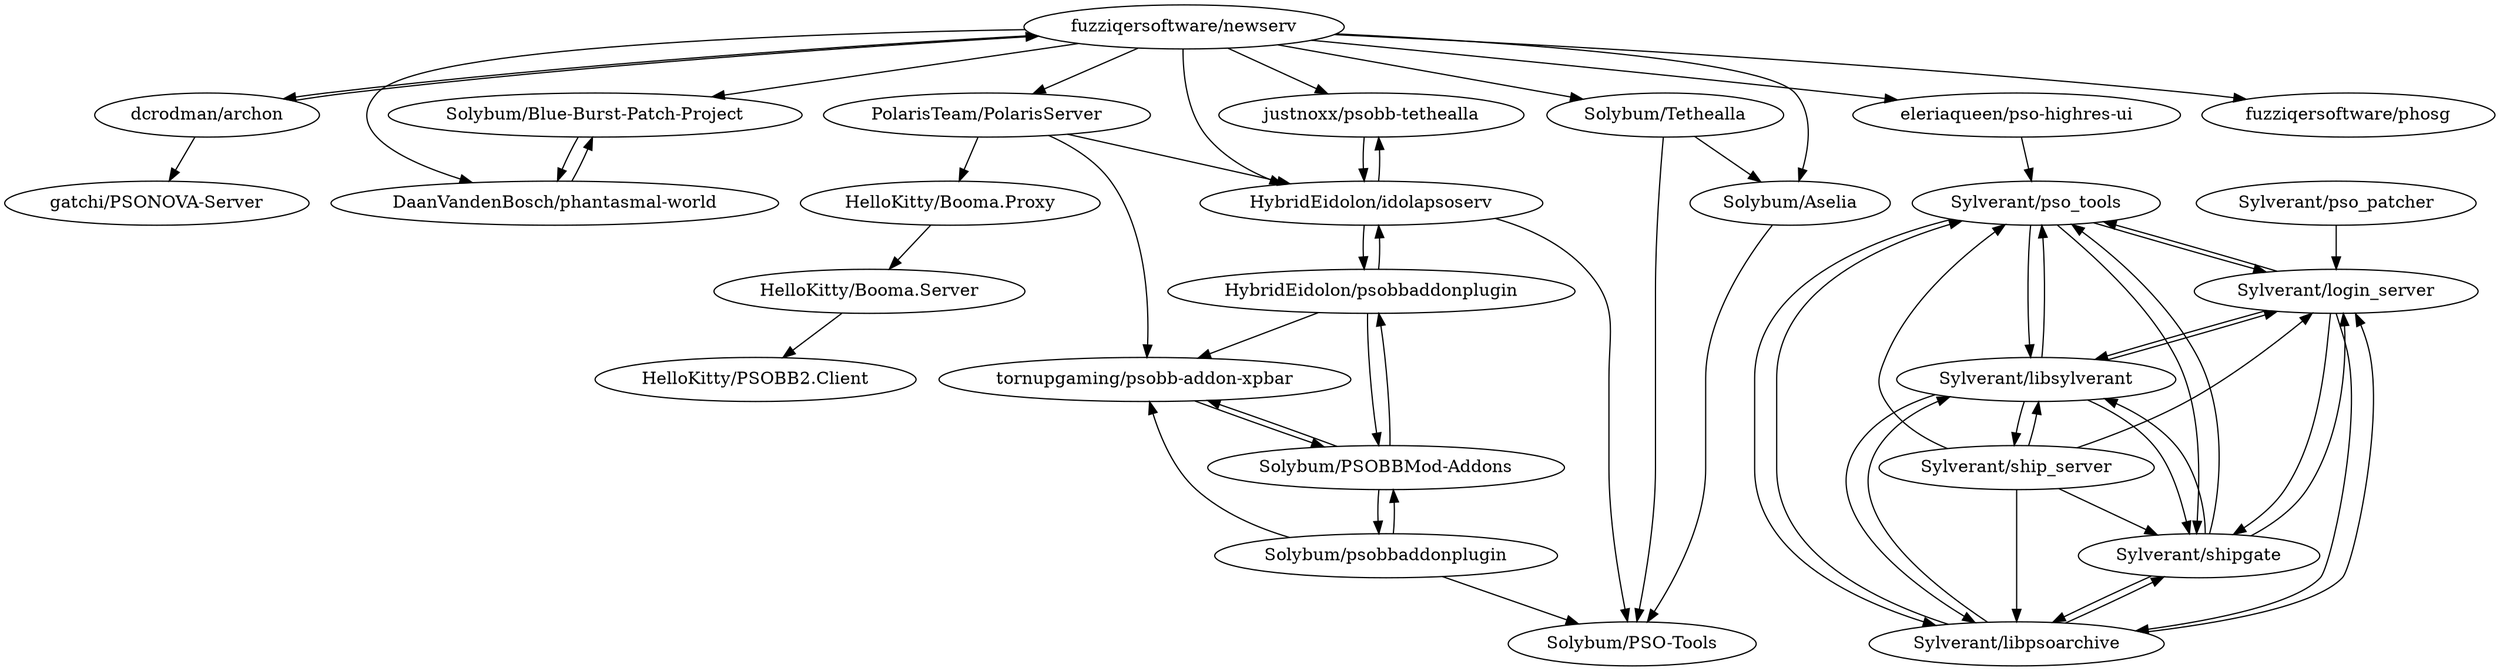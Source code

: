 digraph G {
"fuzziqersoftware/newserv" -> "dcrodman/archon"
"fuzziqersoftware/newserv" -> "Solybum/Blue-Burst-Patch-Project"
"fuzziqersoftware/newserv" -> "Solybum/Aselia"
"fuzziqersoftware/newserv" -> "Solybum/Tethealla"
"fuzziqersoftware/newserv" -> "eleriaqueen/pso-highres-ui"
"fuzziqersoftware/newserv" -> "justnoxx/psobb-tethealla"
"fuzziqersoftware/newserv" -> "DaanVandenBosch/phantasmal-world"
"fuzziqersoftware/newserv" -> "fuzziqersoftware/phosg"
"fuzziqersoftware/newserv" -> "PolarisTeam/PolarisServer"
"fuzziqersoftware/newserv" -> "HybridEidolon/idolapsoserv"
"justnoxx/psobb-tethealla" -> "HybridEidolon/idolapsoserv"
"eleriaqueen/pso-highres-ui" -> "Sylverant/pso_tools"
"HelloKitty/Booma.Proxy" -> "HelloKitty/Booma.Server"
"Solybum/Tethealla" -> "Solybum/PSO-Tools"
"Solybum/Tethealla" -> "Solybum/Aselia"
"DaanVandenBosch/phantasmal-world" -> "Solybum/Blue-Burst-Patch-Project"
"Solybum/psobbaddonplugin" -> "Solybum/PSOBBMod-Addons"
"Solybum/psobbaddonplugin" -> "tornupgaming/psobb-addon-xpbar"
"Solybum/psobbaddonplugin" -> "Solybum/PSO-Tools"
"PolarisTeam/PolarisServer" -> "HybridEidolon/idolapsoserv"
"PolarisTeam/PolarisServer" -> "tornupgaming/psobb-addon-xpbar"
"PolarisTeam/PolarisServer" -> "HelloKitty/Booma.Proxy"
"dcrodman/archon" -> "fuzziqersoftware/newserv"
"dcrodman/archon" -> "gatchi/PSONOVA-Server"
"Solybum/Blue-Burst-Patch-Project" -> "DaanVandenBosch/phantasmal-world"
"HelloKitty/Booma.Server" -> "HelloKitty/PSOBB2.Client"
"Sylverant/pso_patcher" -> "Sylverant/login_server"
"Sylverant/pso_tools" -> "Sylverant/libpsoarchive"
"Sylverant/pso_tools" -> "Sylverant/login_server"
"Sylverant/pso_tools" -> "Sylverant/shipgate"
"Sylverant/pso_tools" -> "Sylverant/libsylverant"
"Sylverant/libpsoarchive" -> "Sylverant/pso_tools"
"Sylverant/libpsoarchive" -> "Sylverant/libsylverant"
"Sylverant/libpsoarchive" -> "Sylverant/login_server"
"Sylverant/libpsoarchive" -> "Sylverant/shipgate"
"HybridEidolon/idolapsoserv" -> "justnoxx/psobb-tethealla"
"HybridEidolon/idolapsoserv" -> "HybridEidolon/psobbaddonplugin"
"HybridEidolon/idolapsoserv" -> "Solybum/PSO-Tools"
"Sylverant/login_server" -> "Sylverant/shipgate"
"Sylverant/login_server" -> "Sylverant/libsylverant"
"Sylverant/login_server" -> "Sylverant/pso_tools"
"Sylverant/login_server" -> "Sylverant/libpsoarchive"
"Sylverant/ship_server" -> "Sylverant/libsylverant"
"Sylverant/ship_server" -> "Sylverant/login_server"
"Sylverant/ship_server" -> "Sylverant/shipgate"
"Sylverant/ship_server" -> "Sylverant/libpsoarchive"
"Sylverant/ship_server" -> "Sylverant/pso_tools"
"Sylverant/shipgate" -> "Sylverant/login_server"
"Sylverant/shipgate" -> "Sylverant/libsylverant"
"Sylverant/shipgate" -> "Sylverant/pso_tools"
"Sylverant/shipgate" -> "Sylverant/libpsoarchive"
"Sylverant/libsylverant" -> "Sylverant/shipgate"
"Sylverant/libsylverant" -> "Sylverant/login_server"
"Sylverant/libsylverant" -> "Sylverant/libpsoarchive"
"Sylverant/libsylverant" -> "Sylverant/ship_server"
"Sylverant/libsylverant" -> "Sylverant/pso_tools"
"HybridEidolon/psobbaddonplugin" -> "Solybum/PSOBBMod-Addons"
"HybridEidolon/psobbaddonplugin" -> "tornupgaming/psobb-addon-xpbar"
"HybridEidolon/psobbaddonplugin" -> "HybridEidolon/idolapsoserv"
"Solybum/PSOBBMod-Addons" -> "HybridEidolon/psobbaddonplugin"
"Solybum/PSOBBMod-Addons" -> "tornupgaming/psobb-addon-xpbar"
"Solybum/PSOBBMod-Addons" -> "Solybum/psobbaddonplugin"
"tornupgaming/psobb-addon-xpbar" -> "Solybum/PSOBBMod-Addons"
"Solybum/Aselia" -> "Solybum/PSO-Tools"
"fuzziqersoftware/newserv" ["l"="0.163,45.324"]
"dcrodman/archon" ["l"="0.171,45.341"]
"Solybum/Blue-Burst-Patch-Project" ["l"="0.138,45.333"]
"Solybum/Aselia" ["l"="0.165,45.309"]
"Solybum/Tethealla" ["l"="0.151,45.309"]
"eleriaqueen/pso-highres-ui" ["l"="0.196,45.341"]
"justnoxx/psobb-tethealla" ["l"="0.186,45.315"]
"DaanVandenBosch/phantasmal-world" ["l"="0.134,45.323"]
"fuzziqersoftware/phosg" ["l"="0.149,45.342"]
"PolarisTeam/PolarisServer" ["l"="0.148,45.294"]
"HybridEidolon/idolapsoserv" ["l"="0.178,45.302"]
"Sylverant/pso_tools" ["l"="0.223,45.357"]
"HelloKitty/Booma.Proxy" ["l"="0.122,45.28"]
"HelloKitty/Booma.Server" ["l"="0.105,45.27"]
"Solybum/PSO-Tools" ["l"="0.166,45.293"]
"Solybum/psobbaddonplugin" ["l"="0.169,45.274"]
"Solybum/PSOBBMod-Addons" ["l"="0.188,45.276"]
"tornupgaming/psobb-addon-xpbar" ["l"="0.172,45.284"]
"gatchi/PSONOVA-Server" ["l"="0.169,45.357"]
"HelloKitty/PSOBB2.Client" ["l"="0.091,45.261"]
"Sylverant/pso_patcher" ["l"="0.266,45.371"]
"Sylverant/login_server" ["l"="0.244,45.366"]
"Sylverant/libpsoarchive" ["l"="0.237,45.357"]
"Sylverant/shipgate" ["l"="0.223,45.368"]
"Sylverant/libsylverant" ["l"="0.233,45.365"]
"HybridEidolon/psobbaddonplugin" ["l"="0.189,45.288"]
"Sylverant/ship_server" ["l"="0.234,45.374"]
}
